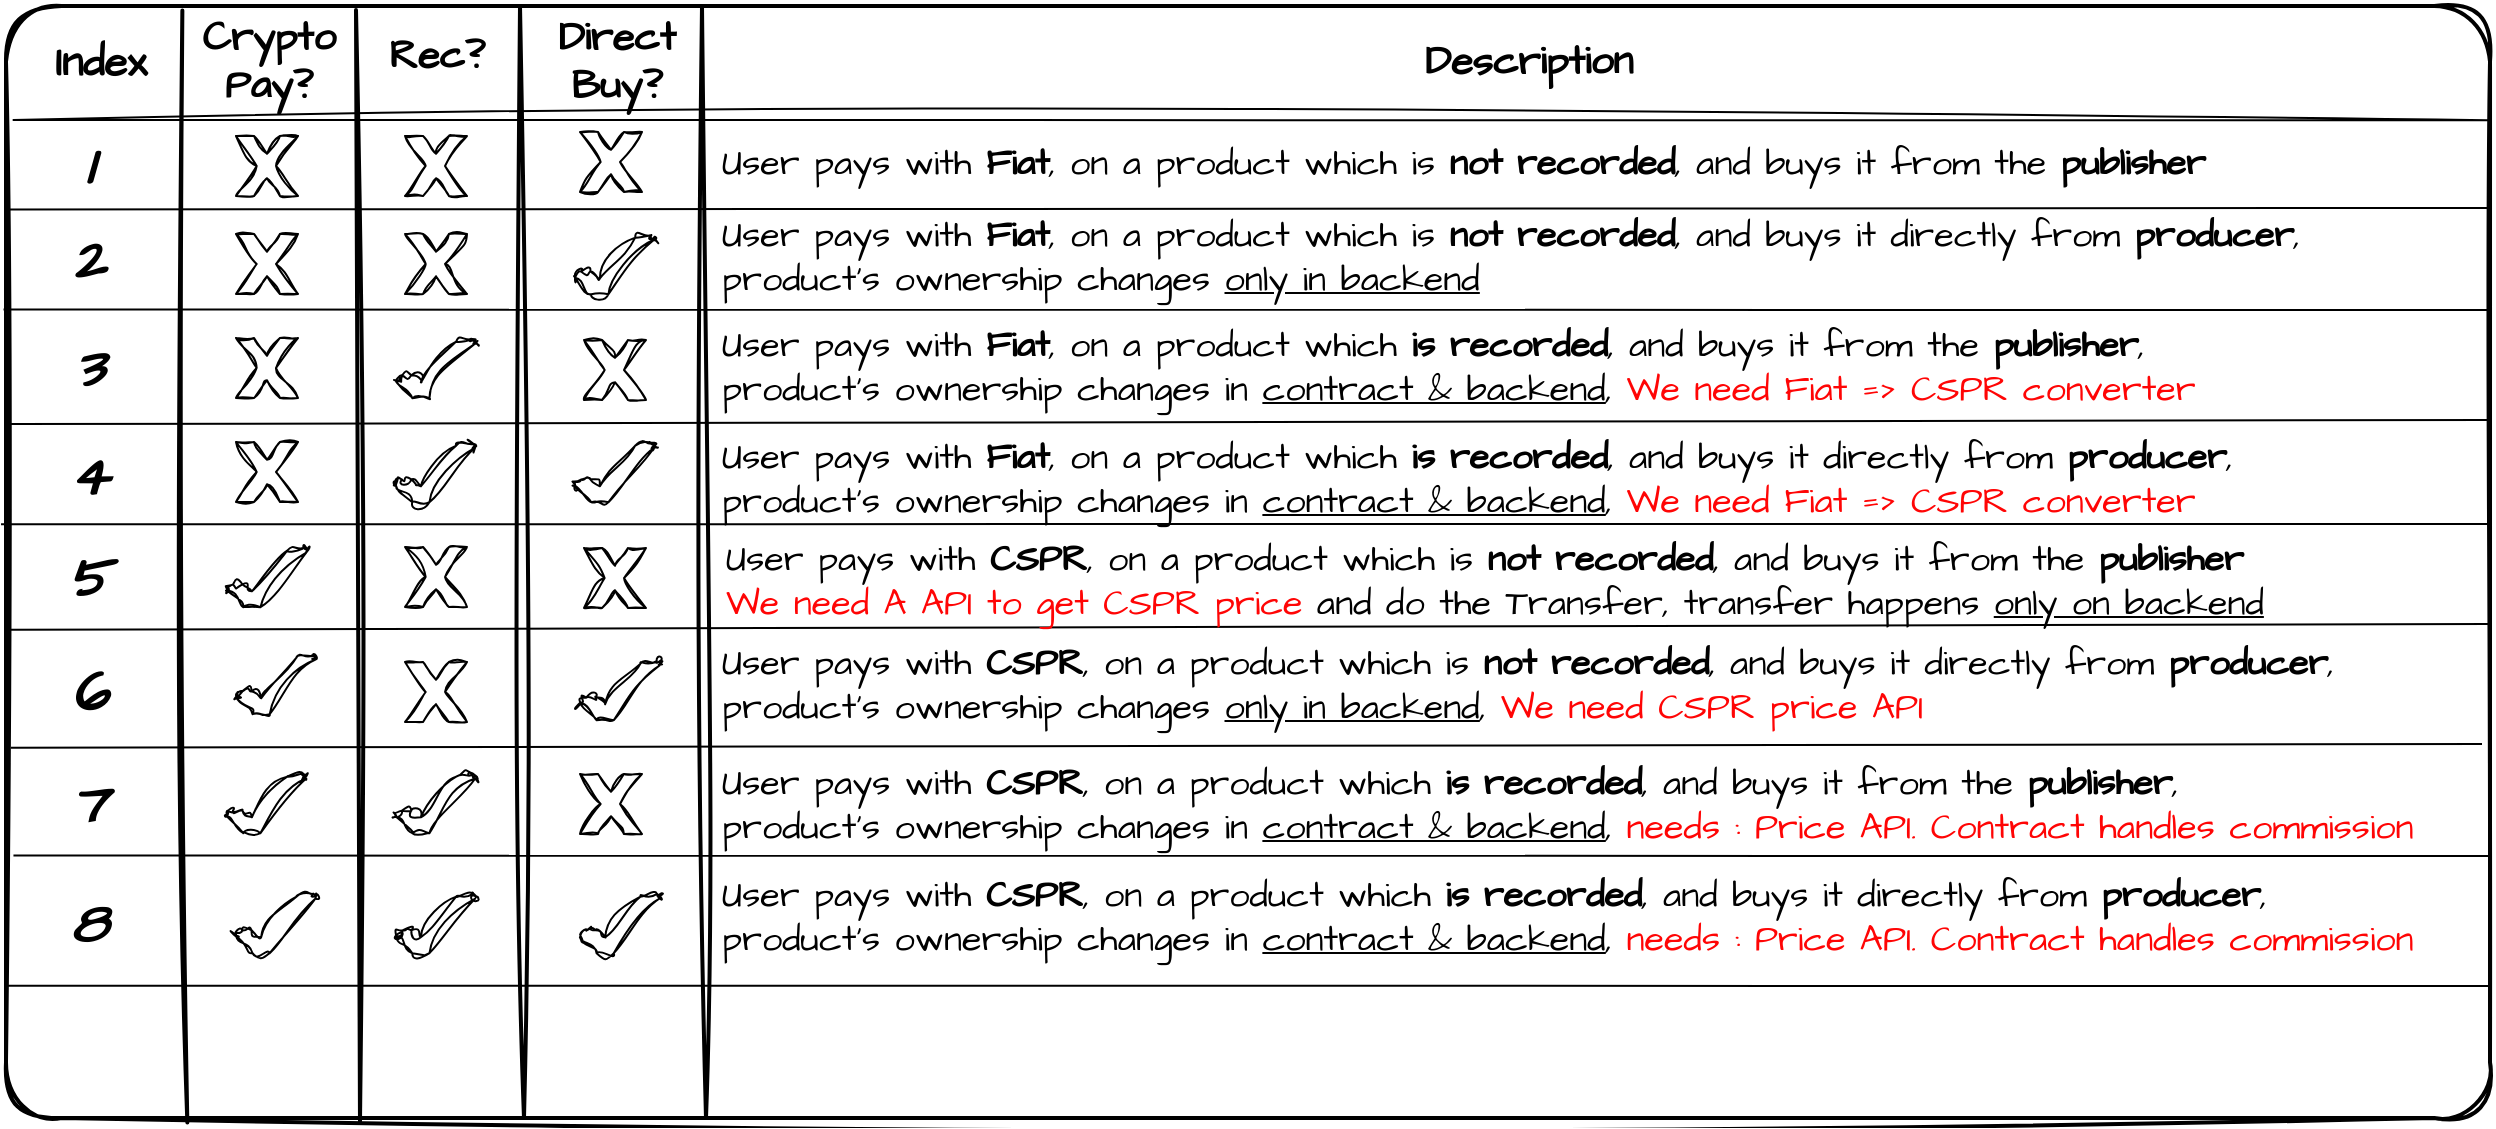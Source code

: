 <mxfile version="21.0.2" type="github">
  <diagram name="Page-1" id="PZljKh_v9Sy79nO4WOEt">
    <mxGraphModel dx="1834" dy="756" grid="0" gridSize="10" guides="1" tooltips="1" connect="1" arrows="1" fold="1" page="0" pageScale="1" pageWidth="827" pageHeight="1169" math="0" shadow="0">
      <root>
        <mxCell id="0" />
        <mxCell id="1" parent="0" />
        <mxCell id="-IJt66C-pTHhGQoxeayv-2" value="" style="rounded=1;whiteSpace=wrap;html=1;sketch=1;hachureGap=4;jiggle=2;curveFitting=1;fontFamily=Architects Daughter;fontSource=https%3A%2F%2Ffonts.googleapis.com%2Fcss%3Ffamily%3DArchitects%2BDaughter;fontSize=20;arcSize=5;strokeWidth=2;" vertex="1" parent="1">
          <mxGeometry x="-228" y="84" width="1242" height="556" as="geometry" />
        </mxCell>
        <mxCell id="-IJt66C-pTHhGQoxeayv-3" value="" style="endArrow=none;html=1;rounded=0;sketch=1;hachureGap=4;jiggle=2;curveFitting=1;fontFamily=Architects Daughter;fontSource=https%3A%2F%2Ffonts.googleapis.com%2Fcss%3Ffamily%3DArchitects%2BDaughter;fontSize=16;entryX=0.071;entryY=0.004;entryDx=0;entryDy=0;entryPerimeter=0;exitX=0.073;exitY=1.004;exitDx=0;exitDy=0;exitPerimeter=0;strokeWidth=2;" edge="1" parent="1" source="-IJt66C-pTHhGQoxeayv-2" target="-IJt66C-pTHhGQoxeayv-2">
          <mxGeometry width="50" height="50" relative="1" as="geometry">
            <mxPoint x="-122" y="31" as="sourcePoint" />
            <mxPoint x="-72" y="-19" as="targetPoint" />
          </mxGeometry>
        </mxCell>
        <mxCell id="-IJt66C-pTHhGQoxeayv-4" value="" style="endArrow=none;html=1;rounded=0;sketch=1;hachureGap=4;jiggle=2;curveFitting=1;fontFamily=Architects Daughter;fontSource=https%3A%2F%2Ffonts.googleapis.com%2Fcss%3Ffamily%3DArchitects%2BDaughter;fontSize=16;entryX=0.071;entryY=0.004;entryDx=0;entryDy=0;entryPerimeter=0;exitX=0.073;exitY=1.004;exitDx=0;exitDy=0;exitPerimeter=0;strokeWidth=2;" edge="1" parent="1">
          <mxGeometry width="50" height="50" relative="1" as="geometry">
            <mxPoint x="31" y="640" as="sourcePoint" />
            <mxPoint x="29" y="84" as="targetPoint" />
          </mxGeometry>
        </mxCell>
        <mxCell id="-IJt66C-pTHhGQoxeayv-5" value="" style="endArrow=none;html=1;rounded=0;sketch=1;hachureGap=4;jiggle=2;curveFitting=1;fontFamily=Architects Daughter;fontSource=https%3A%2F%2Ffonts.googleapis.com%2Fcss%3Ffamily%3DArchitects%2BDaughter;fontSize=16;entryX=0.071;entryY=0.004;entryDx=0;entryDy=0;entryPerimeter=0;exitX=0.073;exitY=1.004;exitDx=0;exitDy=0;exitPerimeter=0;strokeWidth=2;" edge="1" parent="1">
          <mxGeometry width="50" height="50" relative="1" as="geometry">
            <mxPoint x="122" y="640" as="sourcePoint" />
            <mxPoint x="120" y="84" as="targetPoint" />
          </mxGeometry>
        </mxCell>
        <mxCell id="-IJt66C-pTHhGQoxeayv-6" value="" style="endArrow=none;html=1;rounded=0;sketch=1;hachureGap=4;jiggle=2;curveFitting=1;fontFamily=Architects Daughter;fontSource=https%3A%2F%2Ffonts.googleapis.com%2Fcss%3Ffamily%3DArchitects%2BDaughter;fontSize=16;exitX=0.003;exitY=0.099;exitDx=0;exitDy=0;exitPerimeter=0;entryX=0.999;entryY=0.092;entryDx=0;entryDy=0;entryPerimeter=0;" edge="1" parent="1">
          <mxGeometry width="50" height="50" relative="1" as="geometry">
            <mxPoint x="-224.274" y="141.044" as="sourcePoint" />
            <mxPoint x="1012.846" y="141.152" as="targetPoint" />
          </mxGeometry>
        </mxCell>
        <mxCell id="-IJt66C-pTHhGQoxeayv-7" value="Crypto&lt;br&gt;Pay?" style="text;html=1;align=center;verticalAlign=middle;resizable=0;points=[];autosize=1;strokeColor=none;fillColor=none;fontSize=20;fontFamily=Architects Daughter;fontStyle=1" vertex="1" parent="1">
          <mxGeometry x="-140" y="81" width="85" height="60" as="geometry" />
        </mxCell>
        <mxCell id="-IJt66C-pTHhGQoxeayv-8" value="Rec?" style="text;html=1;align=center;verticalAlign=middle;resizable=0;points=[];autosize=1;strokeColor=none;fillColor=none;fontSize=20;fontFamily=Architects Daughter;fontStyle=1" vertex="1" parent="1">
          <mxGeometry x="-46" y="90" width="66" height="36" as="geometry" />
        </mxCell>
        <mxCell id="-IJt66C-pTHhGQoxeayv-9" value="Direct &lt;br&gt;Buy?" style="text;html=1;align=center;verticalAlign=middle;resizable=0;points=[];autosize=1;strokeColor=none;fillColor=none;fontSize=20;fontFamily=Architects Daughter;fontStyle=1" vertex="1" parent="1">
          <mxGeometry x="38" y="81" width="77" height="60" as="geometry" />
        </mxCell>
        <mxCell id="-IJt66C-pTHhGQoxeayv-10" value="&lt;b&gt;Description&lt;/b&gt;" style="text;html=1;align=center;verticalAlign=middle;resizable=0;points=[];autosize=1;strokeColor=none;fillColor=none;fontSize=20;fontFamily=Architects Daughter;" vertex="1" parent="1">
          <mxGeometry x="472" y="93" width="122" height="36" as="geometry" />
        </mxCell>
        <mxCell id="-IJt66C-pTHhGQoxeayv-11" value="" style="endArrow=none;html=1;rounded=0;hachureGap=4;fontFamily=Architects Daughter;fontSource=https%3A%2F%2Ffonts.googleapis.com%2Fcss%3Ffamily%3DArchitects%2BDaughter;fontSize=16;exitX=0.001;exitY=0.183;exitDx=0;exitDy=0;exitPerimeter=0;entryX=0.999;entryY=0.092;entryDx=0;entryDy=0;entryPerimeter=0;strokeWidth=1;" edge="1" parent="1" source="-IJt66C-pTHhGQoxeayv-2">
          <mxGeometry width="50" height="50" relative="1" as="geometry">
            <mxPoint x="-139" y="186" as="sourcePoint" />
            <mxPoint x="1014" y="185" as="targetPoint" />
          </mxGeometry>
        </mxCell>
        <mxCell id="-IJt66C-pTHhGQoxeayv-12" value="" style="endArrow=none;html=1;rounded=0;hachureGap=4;fontFamily=Architects Daughter;fontSource=https%3A%2F%2Ffonts.googleapis.com%2Fcss%3Ffamily%3DArchitects%2BDaughter;fontSize=16;exitX=-0.001;exitY=0.273;exitDx=0;exitDy=0;exitPerimeter=0;entryX=0.999;entryY=0.092;entryDx=0;entryDy=0;entryPerimeter=0;" edge="1" parent="1" source="-IJt66C-pTHhGQoxeayv-2">
          <mxGeometry width="50" height="50" relative="1" as="geometry">
            <mxPoint x="-139" y="237" as="sourcePoint" />
            <mxPoint x="1014" y="236" as="targetPoint" />
          </mxGeometry>
        </mxCell>
        <mxCell id="-IJt66C-pTHhGQoxeayv-13" value="" style="endArrow=none;html=1;rounded=0;hachureGap=4;fontFamily=Architects Daughter;fontSource=https%3A%2F%2Ffonts.googleapis.com%2Fcss%3Ffamily%3DArchitects%2BDaughter;fontSize=16;exitX=0.002;exitY=0.376;exitDx=0;exitDy=0;exitPerimeter=0;entryX=0.999;entryY=0.092;entryDx=0;entryDy=0;entryPerimeter=0;" edge="1" parent="1" source="-IJt66C-pTHhGQoxeayv-2">
          <mxGeometry width="50" height="50" relative="1" as="geometry">
            <mxPoint x="-140" y="292" as="sourcePoint" />
            <mxPoint x="1013" y="291" as="targetPoint" />
          </mxGeometry>
        </mxCell>
        <mxCell id="-IJt66C-pTHhGQoxeayv-14" value="" style="endArrow=none;html=1;rounded=0;hachureGap=4;fontFamily=Architects Daughter;fontSource=https%3A%2F%2Ffonts.googleapis.com%2Fcss%3Ffamily%3DArchitects%2BDaughter;fontSize=16;exitX=-0.002;exitY=0.466;exitDx=0;exitDy=0;exitPerimeter=0;entryX=0.999;entryY=0.092;entryDx=0;entryDy=0;entryPerimeter=0;" edge="1" parent="1" source="-IJt66C-pTHhGQoxeayv-2">
          <mxGeometry width="50" height="50" relative="1" as="geometry">
            <mxPoint x="-140" y="344" as="sourcePoint" />
            <mxPoint x="1013" y="343" as="targetPoint" />
          </mxGeometry>
        </mxCell>
        <mxCell id="-IJt66C-pTHhGQoxeayv-15" value="" style="endArrow=none;html=1;rounded=0;hachureGap=4;fontFamily=Architects Daughter;fontSource=https%3A%2F%2Ffonts.googleapis.com%2Fcss%3Ffamily%3DArchitects%2BDaughter;fontSize=16;exitX=0.002;exitY=0.561;exitDx=0;exitDy=0;exitPerimeter=0;entryX=0.999;entryY=0.092;entryDx=0;entryDy=0;entryPerimeter=0;" edge="1" parent="1" source="-IJt66C-pTHhGQoxeayv-2">
          <mxGeometry width="50" height="50" relative="1" as="geometry">
            <mxPoint x="-140" y="394" as="sourcePoint" />
            <mxPoint x="1013" y="393" as="targetPoint" />
          </mxGeometry>
        </mxCell>
        <mxCell id="-IJt66C-pTHhGQoxeayv-16" value="" style="endArrow=none;html=1;rounded=0;hachureGap=4;fontFamily=Architects Daughter;fontSource=https%3A%2F%2Ffonts.googleapis.com%2Fcss%3Ffamily%3DArchitects%2BDaughter;fontSize=16;exitX=0.002;exitY=0.667;exitDx=0;exitDy=0;exitPerimeter=0;entryX=0.999;entryY=0.092;entryDx=0;entryDy=0;entryPerimeter=0;" edge="1" parent="1" source="-IJt66C-pTHhGQoxeayv-2">
          <mxGeometry width="50" height="50" relative="1" as="geometry">
            <mxPoint x="-143" y="454" as="sourcePoint" />
            <mxPoint x="1010" y="453" as="targetPoint" />
          </mxGeometry>
        </mxCell>
        <mxCell id="-IJt66C-pTHhGQoxeayv-17" value="" style="endArrow=none;html=1;rounded=0;hachureGap=4;fontFamily=Architects Daughter;fontSource=https%3A%2F%2Ffonts.googleapis.com%2Fcss%3Ffamily%3DArchitects%2BDaughter;fontSize=16;exitX=0.003;exitY=0.764;exitDx=0;exitDy=0;exitPerimeter=0;entryX=0.999;entryY=0.092;entryDx=0;entryDy=0;entryPerimeter=0;" edge="1" parent="1" source="-IJt66C-pTHhGQoxeayv-2">
          <mxGeometry width="50" height="50" relative="1" as="geometry">
            <mxPoint x="-140" y="510" as="sourcePoint" />
            <mxPoint x="1013" y="509" as="targetPoint" />
          </mxGeometry>
        </mxCell>
        <mxCell id="-IJt66C-pTHhGQoxeayv-18" value="" style="endArrow=none;html=1;rounded=0;hachureGap=4;fontFamily=Architects Daughter;fontSource=https%3A%2F%2Ffonts.googleapis.com%2Fcss%3Ffamily%3DArchitects%2BDaughter;fontSize=16;exitX=0;exitY=0.881;exitDx=0;exitDy=0;exitPerimeter=0;entryX=0.999;entryY=0.092;entryDx=0;entryDy=0;entryPerimeter=0;" edge="1" parent="1" source="-IJt66C-pTHhGQoxeayv-2">
          <mxGeometry width="50" height="50" relative="1" as="geometry">
            <mxPoint x="-140" y="575" as="sourcePoint" />
            <mxPoint x="1013" y="574" as="targetPoint" />
          </mxGeometry>
        </mxCell>
        <mxCell id="-IJt66C-pTHhGQoxeayv-19" value="" style="endArrow=none;html=1;rounded=0;sketch=1;hachureGap=4;jiggle=2;curveFitting=1;fontFamily=Architects Daughter;fontSource=https%3A%2F%2Ffonts.googleapis.com%2Fcss%3Ffamily%3DArchitects%2BDaughter;fontSize=16;entryX=0.071;entryY=0.004;entryDx=0;entryDy=0;entryPerimeter=0;exitX=0.073;exitY=1.004;exitDx=0;exitDy=0;exitPerimeter=0;strokeWidth=2;" edge="1" parent="1">
          <mxGeometry width="50" height="50" relative="1" as="geometry">
            <mxPoint x="-51" y="642" as="sourcePoint" />
            <mxPoint x="-53" y="86" as="targetPoint" />
          </mxGeometry>
        </mxCell>
        <mxCell id="-IJt66C-pTHhGQoxeayv-20" value="Index" style="text;html=1;align=center;verticalAlign=middle;resizable=0;points=[];autosize=1;strokeColor=none;fillColor=none;fontSize=21;fontFamily=Architects Daughter;fontStyle=1" vertex="1" parent="1">
          <mxGeometry x="-213" y="93" width="64" height="37" as="geometry" />
        </mxCell>
        <mxCell id="-IJt66C-pTHhGQoxeayv-22" value="&lt;font style=&quot;font-size: 28px;&quot;&gt;&lt;b style=&quot;font-size: 28px;&quot;&gt;&lt;i style=&quot;font-size: 28px;&quot;&gt;1&lt;/i&gt;&lt;/b&gt;&lt;/font&gt;" style="text;html=1;align=center;verticalAlign=middle;resizable=0;points=[];autosize=1;strokeColor=none;fillColor=none;fontSize=28;fontFamily=Architects Daughter;" vertex="1" parent="1">
          <mxGeometry x="-198" y="141" width="22" height="46" as="geometry" />
        </mxCell>
        <mxCell id="-IJt66C-pTHhGQoxeayv-23" value="&lt;span style=&quot;font-size: 28px;&quot;&gt;&lt;b style=&quot;font-size: 28px;&quot;&gt;&lt;i style=&quot;font-size: 28px;&quot;&gt;2&lt;/i&gt;&lt;/b&gt;&lt;/span&gt;" style="text;html=1;align=center;verticalAlign=middle;resizable=0;points=[];autosize=1;strokeColor=none;fillColor=none;fontSize=28;fontFamily=Architects Daughter;" vertex="1" parent="1">
          <mxGeometry x="-204" y="188" width="34" height="46" as="geometry" />
        </mxCell>
        <mxCell id="-IJt66C-pTHhGQoxeayv-24" value="&lt;span style=&quot;font-size: 28px;&quot;&gt;&lt;b style=&quot;font-size: 28px;&quot;&gt;&lt;i style=&quot;font-size: 28px;&quot;&gt;3&lt;/i&gt;&lt;/b&gt;&lt;/span&gt;" style="text;html=1;align=center;verticalAlign=middle;resizable=0;points=[];autosize=1;strokeColor=none;fillColor=none;fontSize=28;fontFamily=Architects Daughter;" vertex="1" parent="1">
          <mxGeometry x="-203" y="242" width="32" height="46" as="geometry" />
        </mxCell>
        <mxCell id="-IJt66C-pTHhGQoxeayv-25" value="&lt;span style=&quot;font-size: 28px;&quot;&gt;&lt;b style=&quot;font-size: 28px;&quot;&gt;&lt;i style=&quot;font-size: 28px;&quot;&gt;4&lt;/i&gt;&lt;/b&gt;&lt;/span&gt;" style="text;html=1;align=center;verticalAlign=middle;resizable=0;points=[];autosize=1;strokeColor=none;fillColor=none;fontSize=28;fontFamily=Architects Daughter;" vertex="1" parent="1">
          <mxGeometry x="-205.5" y="296" width="37" height="46" as="geometry" />
        </mxCell>
        <mxCell id="-IJt66C-pTHhGQoxeayv-26" value="&lt;span style=&quot;font-size: 28px;&quot;&gt;&lt;b style=&quot;font-size: 28px;&quot;&gt;&lt;i style=&quot;font-size: 28px;&quot;&gt;5&lt;/i&gt;&lt;/b&gt;&lt;/span&gt;" style="text;html=1;align=center;verticalAlign=middle;resizable=0;points=[];autosize=1;strokeColor=none;fillColor=none;fontSize=28;fontFamily=Architects Daughter;" vertex="1" parent="1">
          <mxGeometry x="-206" y="347" width="38" height="46" as="geometry" />
        </mxCell>
        <mxCell id="-IJt66C-pTHhGQoxeayv-27" value="&lt;span style=&quot;font-size: 28px;&quot;&gt;&lt;b style=&quot;font-size: 28px;&quot;&gt;&lt;i style=&quot;font-size: 28px;&quot;&gt;6&lt;/i&gt;&lt;/b&gt;&lt;/span&gt;" style="text;html=1;align=center;verticalAlign=middle;resizable=0;points=[];autosize=1;strokeColor=none;fillColor=none;fontSize=28;fontFamily=Architects Daughter;" vertex="1" parent="1">
          <mxGeometry x="-205" y="404" width="36" height="46" as="geometry" />
        </mxCell>
        <mxCell id="-IJt66C-pTHhGQoxeayv-28" value="&lt;span style=&quot;font-size: 28px;&quot;&gt;&lt;b style=&quot;font-size: 28px;&quot;&gt;&lt;i style=&quot;font-size: 28px;&quot;&gt;7&lt;/i&gt;&lt;/b&gt;&lt;/span&gt;" style="text;html=1;align=center;verticalAlign=middle;resizable=0;points=[];autosize=1;strokeColor=none;fillColor=none;fontSize=28;fontFamily=Architects Daughter;" vertex="1" parent="1">
          <mxGeometry x="-204.5" y="460" width="35" height="46" as="geometry" />
        </mxCell>
        <mxCell id="-IJt66C-pTHhGQoxeayv-29" value="&lt;span style=&quot;font-size: 28px;&quot;&gt;&lt;b style=&quot;font-size: 28px;&quot;&gt;&lt;i style=&quot;font-size: 28px;&quot;&gt;8&lt;/i&gt;&lt;/b&gt;&lt;/span&gt;" style="text;html=1;align=center;verticalAlign=middle;resizable=0;points=[];autosize=1;strokeColor=none;fillColor=none;fontSize=28;fontFamily=Architects Daughter;" vertex="1" parent="1">
          <mxGeometry x="-205" y="520" width="36" height="46" as="geometry" />
        </mxCell>
        <mxCell id="-IJt66C-pTHhGQoxeayv-34" value="" style="verticalLabelPosition=bottom;verticalAlign=top;html=1;shape=mxgraph.basic.x;sketch=1;hachureGap=4;jiggle=2;curveFitting=1;fontFamily=Architects Daughter;fontSource=https%3A%2F%2Ffonts.googleapis.com%2Fcss%3Ffamily%3DArchitects%2BDaughter;fontSize=20;" vertex="1" parent="1">
          <mxGeometry x="-113" y="149" width="31" height="30" as="geometry" />
        </mxCell>
        <mxCell id="-IJt66C-pTHhGQoxeayv-35" value="" style="verticalLabelPosition=bottom;verticalAlign=top;html=1;shape=mxgraph.basic.x;sketch=1;hachureGap=4;jiggle=2;curveFitting=1;fontFamily=Architects Daughter;fontSource=https%3A%2F%2Ffonts.googleapis.com%2Fcss%3Ffamily%3DArchitects%2BDaughter;fontSize=20;" vertex="1" parent="1">
          <mxGeometry x="-113" y="198" width="31" height="30" as="geometry" />
        </mxCell>
        <mxCell id="-IJt66C-pTHhGQoxeayv-36" value="" style="verticalLabelPosition=bottom;verticalAlign=top;html=1;shape=mxgraph.basic.x;sketch=1;hachureGap=4;jiggle=2;curveFitting=1;fontFamily=Architects Daughter;fontSource=https%3A%2F%2Ffonts.googleapis.com%2Fcss%3Ffamily%3DArchitects%2BDaughter;fontSize=20;" vertex="1" parent="1">
          <mxGeometry x="-113" y="250" width="31" height="30" as="geometry" />
        </mxCell>
        <mxCell id="-IJt66C-pTHhGQoxeayv-37" value="" style="verticalLabelPosition=bottom;verticalAlign=top;html=1;shape=mxgraph.basic.x;sketch=1;hachureGap=4;jiggle=2;curveFitting=1;fontFamily=Architects Daughter;fontSource=https%3A%2F%2Ffonts.googleapis.com%2Fcss%3Ffamily%3DArchitects%2BDaughter;fontSize=20;" vertex="1" parent="1">
          <mxGeometry x="-113" y="302" width="31" height="30" as="geometry" />
        </mxCell>
        <mxCell id="-IJt66C-pTHhGQoxeayv-38" value="" style="verticalLabelPosition=bottom;verticalAlign=top;html=1;shape=mxgraph.basic.tick;sketch=1;hachureGap=4;jiggle=2;curveFitting=1;fontFamily=Architects Daughter;fontSource=https%3A%2F%2Ffonts.googleapis.com%2Fcss%3Ffamily%3DArchitects%2BDaughter;fontSize=20;" vertex="1" parent="1">
          <mxGeometry x="-117.62" y="354.5" width="40.25" height="31" as="geometry" />
        </mxCell>
        <mxCell id="-IJt66C-pTHhGQoxeayv-39" value="" style="verticalLabelPosition=bottom;verticalAlign=top;html=1;shape=mxgraph.basic.tick;sketch=1;hachureGap=4;jiggle=2;curveFitting=1;fontFamily=Architects Daughter;fontSource=https%3A%2F%2Ffonts.googleapis.com%2Fcss%3Ffamily%3DArchitects%2BDaughter;fontSize=20;" vertex="1" parent="1">
          <mxGeometry x="-113" y="408" width="40.25" height="31" as="geometry" />
        </mxCell>
        <mxCell id="-IJt66C-pTHhGQoxeayv-40" value="" style="verticalLabelPosition=bottom;verticalAlign=top;html=1;shape=mxgraph.basic.tick;sketch=1;hachureGap=4;jiggle=2;curveFitting=1;fontFamily=Architects Daughter;fontSource=https%3A%2F%2Ffonts.googleapis.com%2Fcss%3Ffamily%3DArchitects%2BDaughter;fontSize=20;" vertex="1" parent="1">
          <mxGeometry x="-117.62" y="467.5" width="40.25" height="31" as="geometry" />
        </mxCell>
        <mxCell id="-IJt66C-pTHhGQoxeayv-41" value="" style="verticalLabelPosition=bottom;verticalAlign=top;html=1;shape=mxgraph.basic.tick;sketch=1;hachureGap=4;jiggle=2;curveFitting=1;fontFamily=Architects Daughter;fontSource=https%3A%2F%2Ffonts.googleapis.com%2Fcss%3Ffamily%3DArchitects%2BDaughter;fontSize=20;" vertex="1" parent="1">
          <mxGeometry x="-113" y="527.5" width="40.25" height="31" as="geometry" />
        </mxCell>
        <mxCell id="-IJt66C-pTHhGQoxeayv-42" value="" style="verticalLabelPosition=bottom;verticalAlign=top;html=1;shape=mxgraph.basic.x;sketch=1;hachureGap=4;jiggle=2;curveFitting=1;fontFamily=Architects Daughter;fontSource=https%3A%2F%2Ffonts.googleapis.com%2Fcss%3Ffamily%3DArchitects%2BDaughter;fontSize=20;" vertex="1" parent="1">
          <mxGeometry x="-28.5" y="149" width="31" height="30" as="geometry" />
        </mxCell>
        <mxCell id="-IJt66C-pTHhGQoxeayv-43" value="" style="verticalLabelPosition=bottom;verticalAlign=top;html=1;shape=mxgraph.basic.x;sketch=1;hachureGap=4;jiggle=2;curveFitting=1;fontFamily=Architects Daughter;fontSource=https%3A%2F%2Ffonts.googleapis.com%2Fcss%3Ffamily%3DArchitects%2BDaughter;fontSize=20;" vertex="1" parent="1">
          <mxGeometry x="-28.5" y="198" width="31" height="30" as="geometry" />
        </mxCell>
        <mxCell id="-IJt66C-pTHhGQoxeayv-44" value="" style="verticalLabelPosition=bottom;verticalAlign=top;html=1;shape=mxgraph.basic.x;sketch=1;hachureGap=4;jiggle=2;curveFitting=1;fontFamily=Architects Daughter;fontSource=https%3A%2F%2Ffonts.googleapis.com%2Fcss%3Ffamily%3DArchitects%2BDaughter;fontSize=20;" vertex="1" parent="1">
          <mxGeometry x="-28.5" y="354.5" width="31" height="30" as="geometry" />
        </mxCell>
        <mxCell id="-IJt66C-pTHhGQoxeayv-45" value="" style="verticalLabelPosition=bottom;verticalAlign=top;html=1;shape=mxgraph.basic.x;sketch=1;hachureGap=4;jiggle=2;curveFitting=1;fontFamily=Architects Daughter;fontSource=https%3A%2F%2Ffonts.googleapis.com%2Fcss%3Ffamily%3DArchitects%2BDaughter;fontSize=20;" vertex="1" parent="1">
          <mxGeometry x="-28.5" y="412" width="31" height="30" as="geometry" />
        </mxCell>
        <mxCell id="-IJt66C-pTHhGQoxeayv-46" value="" style="verticalLabelPosition=bottom;verticalAlign=top;html=1;shape=mxgraph.basic.tick;sketch=1;hachureGap=4;jiggle=2;curveFitting=1;fontFamily=Architects Daughter;fontSource=https%3A%2F%2Ffonts.googleapis.com%2Fcss%3Ffamily%3DArchitects%2BDaughter;fontSize=20;" vertex="1" parent="1">
          <mxGeometry x="-33.13" y="250" width="40.25" height="31" as="geometry" />
        </mxCell>
        <mxCell id="-IJt66C-pTHhGQoxeayv-47" value="" style="verticalLabelPosition=bottom;verticalAlign=top;html=1;shape=mxgraph.basic.tick;sketch=1;hachureGap=4;jiggle=2;curveFitting=1;fontFamily=Architects Daughter;fontSource=https%3A%2F%2Ffonts.googleapis.com%2Fcss%3Ffamily%3DArchitects%2BDaughter;fontSize=20;" vertex="1" parent="1">
          <mxGeometry x="-33.13" y="302" width="40.25" height="31" as="geometry" />
        </mxCell>
        <mxCell id="-IJt66C-pTHhGQoxeayv-48" value="" style="verticalLabelPosition=bottom;verticalAlign=top;html=1;shape=mxgraph.basic.tick;sketch=1;hachureGap=4;jiggle=2;curveFitting=1;fontFamily=Architects Daughter;fontSource=https%3A%2F%2Ffonts.googleapis.com%2Fcss%3Ffamily%3DArchitects%2BDaughter;fontSize=20;" vertex="1" parent="1">
          <mxGeometry x="-33.13" y="467.5" width="40.25" height="31" as="geometry" />
        </mxCell>
        <mxCell id="-IJt66C-pTHhGQoxeayv-49" value="" style="verticalLabelPosition=bottom;verticalAlign=top;html=1;shape=mxgraph.basic.tick;sketch=1;hachureGap=4;jiggle=2;curveFitting=1;fontFamily=Architects Daughter;fontSource=https%3A%2F%2Ffonts.googleapis.com%2Fcss%3Ffamily%3DArchitects%2BDaughter;fontSize=20;" vertex="1" parent="1">
          <mxGeometry x="-33.13" y="527.5" width="40.25" height="31" as="geometry" />
        </mxCell>
        <mxCell id="-IJt66C-pTHhGQoxeayv-50" value="" style="verticalLabelPosition=bottom;verticalAlign=top;html=1;shape=mxgraph.basic.x;sketch=1;hachureGap=4;jiggle=2;curveFitting=1;fontFamily=Architects Daughter;fontSource=https%3A%2F%2Ffonts.googleapis.com%2Fcss%3Ffamily%3DArchitects%2BDaughter;fontSize=20;" vertex="1" parent="1">
          <mxGeometry x="59" y="147" width="31" height="30" as="geometry" />
        </mxCell>
        <mxCell id="-IJt66C-pTHhGQoxeayv-51" value="" style="verticalLabelPosition=bottom;verticalAlign=top;html=1;shape=mxgraph.basic.x;sketch=1;hachureGap=4;jiggle=2;curveFitting=1;fontFamily=Architects Daughter;fontSource=https%3A%2F%2Ffonts.googleapis.com%2Fcss%3Ffamily%3DArchitects%2BDaughter;fontSize=20;" vertex="1" parent="1">
          <mxGeometry x="61" y="251" width="31" height="30" as="geometry" />
        </mxCell>
        <mxCell id="-IJt66C-pTHhGQoxeayv-52" value="" style="verticalLabelPosition=bottom;verticalAlign=top;html=1;shape=mxgraph.basic.x;sketch=1;hachureGap=4;jiggle=2;curveFitting=1;fontFamily=Architects Daughter;fontSource=https%3A%2F%2Ffonts.googleapis.com%2Fcss%3Ffamily%3DArchitects%2BDaughter;fontSize=20;" vertex="1" parent="1">
          <mxGeometry x="61" y="355" width="31" height="30" as="geometry" />
        </mxCell>
        <mxCell id="-IJt66C-pTHhGQoxeayv-53" value="" style="verticalLabelPosition=bottom;verticalAlign=top;html=1;shape=mxgraph.basic.x;sketch=1;hachureGap=4;jiggle=2;curveFitting=1;fontFamily=Architects Daughter;fontSource=https%3A%2F%2Ffonts.googleapis.com%2Fcss%3Ffamily%3DArchitects%2BDaughter;fontSize=20;" vertex="1" parent="1">
          <mxGeometry x="59" y="468" width="31" height="30" as="geometry" />
        </mxCell>
        <mxCell id="-IJt66C-pTHhGQoxeayv-54" value="" style="verticalLabelPosition=bottom;verticalAlign=top;html=1;shape=mxgraph.basic.tick;sketch=1;hachureGap=4;jiggle=2;curveFitting=1;fontFamily=Architects Daughter;fontSource=https%3A%2F%2Ffonts.googleapis.com%2Fcss%3Ffamily%3DArchitects%2BDaughter;fontSize=20;" vertex="1" parent="1">
          <mxGeometry x="56.38" y="198" width="40.25" height="31" as="geometry" />
        </mxCell>
        <mxCell id="-IJt66C-pTHhGQoxeayv-55" value="" style="verticalLabelPosition=bottom;verticalAlign=top;html=1;shape=mxgraph.basic.tick;sketch=1;hachureGap=4;jiggle=2;curveFitting=1;fontFamily=Architects Daughter;fontSource=https%3A%2F%2Ffonts.googleapis.com%2Fcss%3Ffamily%3DArchitects%2BDaughter;fontSize=20;" vertex="1" parent="1">
          <mxGeometry x="56.38" y="302" width="40.25" height="31" as="geometry" />
        </mxCell>
        <mxCell id="-IJt66C-pTHhGQoxeayv-56" value="" style="verticalLabelPosition=bottom;verticalAlign=top;html=1;shape=mxgraph.basic.tick;sketch=1;hachureGap=4;jiggle=2;curveFitting=1;fontFamily=Architects Daughter;fontSource=https%3A%2F%2Ffonts.googleapis.com%2Fcss%3Ffamily%3DArchitects%2BDaughter;fontSize=20;" vertex="1" parent="1">
          <mxGeometry x="59" y="411" width="40.25" height="31" as="geometry" />
        </mxCell>
        <mxCell id="-IJt66C-pTHhGQoxeayv-57" value="" style="verticalLabelPosition=bottom;verticalAlign=top;html=1;shape=mxgraph.basic.tick;sketch=1;hachureGap=4;jiggle=2;curveFitting=1;fontFamily=Architects Daughter;fontSource=https%3A%2F%2Ffonts.googleapis.com%2Fcss%3Ffamily%3DArchitects%2BDaughter;fontSize=20;" vertex="1" parent="1">
          <mxGeometry x="59" y="527.5" width="40.25" height="31" as="geometry" />
        </mxCell>
        <mxCell id="-IJt66C-pTHhGQoxeayv-58" value="User pays with &lt;b&gt;Fiat&lt;/b&gt;, on a product which is &lt;b&gt;not recorded&lt;/b&gt;, and buys it from the &lt;b&gt;publisher&lt;/b&gt;" style="text;html=1;align=left;verticalAlign=middle;resizable=0;points=[];autosize=1;strokeColor=none;fillColor=none;fontSize=18;fontFamily=Architects Daughter;fontStyle=0" vertex="1" parent="1">
          <mxGeometry x="128" y="145" width="760" height="34" as="geometry" />
        </mxCell>
        <mxCell id="-IJt66C-pTHhGQoxeayv-60" value="User pays with &lt;b&gt;Fiat&lt;/b&gt;, on a product which is &lt;b&gt;not recorded&lt;/b&gt;, and buys it directly from &lt;b&gt;producer&lt;/b&gt;, &lt;br style=&quot;font-size: 18px;&quot;&gt;product&#39;s ownership changes &lt;u&gt;only in backend&lt;/u&gt;" style="text;html=1;align=left;verticalAlign=middle;resizable=0;points=[];autosize=1;strokeColor=none;fillColor=none;fontSize=18;fontFamily=Architects Daughter;fontStyle=0" vertex="1" parent="1">
          <mxGeometry x="128" y="181" width="807" height="55" as="geometry" />
        </mxCell>
        <mxCell id="-IJt66C-pTHhGQoxeayv-61" value="User pays with &lt;b&gt;Fiat&lt;/b&gt;, on a product which &lt;b&gt;is recorded&lt;/b&gt;, and buys it from the &lt;b&gt;publisher&lt;/b&gt;, &lt;br style=&quot;font-size: 18px;&quot;&gt;product&#39;s ownership changes in &lt;u&gt;contract &amp;amp; backend&lt;/u&gt;, &lt;font color=&quot;#ff0505&quot;&gt;We need Fiat =&amp;gt; CSPR converter&lt;/font&gt;" style="text;html=1;align=left;verticalAlign=middle;resizable=0;points=[];autosize=1;strokeColor=none;fillColor=none;fontSize=18;fontFamily=Architects Daughter;fontStyle=0" vertex="1" parent="1">
          <mxGeometry x="128" y="236" width="755" height="55" as="geometry" />
        </mxCell>
        <mxCell id="-IJt66C-pTHhGQoxeayv-62" value="User pays with &lt;b&gt;Fiat&lt;/b&gt;, on a product which &lt;b&gt;is recorded&lt;/b&gt;, and buys it directly from &lt;b&gt;producer&lt;/b&gt;, &lt;br style=&quot;font-size: 18px;&quot;&gt;product&#39;s ownership changes in &lt;u&gt;contract &amp;amp; backend&lt;/u&gt;, &lt;font color=&quot;#ff0505&quot;&gt;We need Fiat =&amp;gt; CSPR converter&lt;/font&gt;" style="text;html=1;align=left;verticalAlign=middle;resizable=0;points=[];autosize=1;strokeColor=none;fillColor=none;fontSize=18;fontFamily=Architects Daughter;fontStyle=0" vertex="1" parent="1">
          <mxGeometry x="128" y="292" width="774" height="55" as="geometry" />
        </mxCell>
        <mxCell id="-IJt66C-pTHhGQoxeayv-64" value="User pays with &lt;b&gt;CSPR&lt;/b&gt;, on a product which is &lt;b&gt;not recorded&lt;/b&gt;, and buys it from the &lt;b&gt;publisher&lt;/b&gt;&lt;br&gt;&lt;font color=&quot;#ff0505&quot;&gt;We need A API to get CSPR price&lt;/font&gt; and do the Transfer, transfer happens &lt;u&gt;only on backend&lt;/u&gt;" style="text;html=1;align=left;verticalAlign=middle;resizable=0;points=[];autosize=1;strokeColor=none;fillColor=none;fontSize=18;fontFamily=Architects Daughter;fontStyle=0" vertex="1" parent="1">
          <mxGeometry x="130" y="343" width="787" height="55" as="geometry" />
        </mxCell>
        <mxCell id="-IJt66C-pTHhGQoxeayv-65" value="User pays with &lt;b&gt;CSPR&lt;/b&gt;, on a product which is &lt;b&gt;not recorded&lt;/b&gt;, and buys it directly from &lt;b&gt;producer&lt;/b&gt;, &lt;br style=&quot;font-size: 18px;&quot;&gt;product&#39;s ownership changes &lt;u&gt;only in backend&lt;/u&gt;, &lt;font color=&quot;#ff0505&quot;&gt;We need CSPR price API&lt;/font&gt;" style="text;html=1;align=left;verticalAlign=middle;resizable=0;points=[];autosize=1;strokeColor=none;fillColor=none;fontSize=18;fontFamily=Architects Daughter;fontStyle=0" vertex="1" parent="1">
          <mxGeometry x="128" y="395" width="824" height="55" as="geometry" />
        </mxCell>
        <mxCell id="-IJt66C-pTHhGQoxeayv-67" value="User pays with &lt;b&gt;CSPR&lt;/b&gt;, on a product which &lt;b&gt;is recorded&lt;/b&gt;, and buys it from the &lt;b&gt;publisher&lt;/b&gt;, &lt;br style=&quot;font-size: 18px;&quot;&gt;product&#39;s ownership changes in &lt;u&gt;contract &amp;amp; backend&lt;/u&gt;, &lt;font color=&quot;#ff0505&quot;&gt;needs : Price API. Contract handles commission&lt;/font&gt;" style="text;html=1;align=left;verticalAlign=middle;resizable=0;points=[];autosize=1;strokeColor=none;fillColor=none;fontSize=18;fontFamily=Architects Daughter;fontStyle=0" vertex="1" parent="1">
          <mxGeometry x="128" y="455.5" width="864" height="55" as="geometry" />
        </mxCell>
        <mxCell id="-IJt66C-pTHhGQoxeayv-68" value="User pays with &lt;b&gt;CSPR&lt;/b&gt;, on a product which &lt;b&gt;is recorded&lt;/b&gt;, and buys it directly from &lt;b&gt;producer&lt;/b&gt;, &lt;br style=&quot;font-size: 18px;&quot;&gt;product&#39;s ownership changes in &lt;u&gt;contract &amp;amp; backend&lt;/u&gt;, &lt;font color=&quot;#ff0505&quot;&gt;needs : Price API. Contract handles commission&lt;/font&gt;" style="text;html=1;align=left;verticalAlign=middle;resizable=0;points=[];autosize=1;strokeColor=none;fillColor=none;fontSize=18;fontFamily=Architects Daughter;fontStyle=0" vertex="1" parent="1">
          <mxGeometry x="128" y="511" width="864" height="55" as="geometry" />
        </mxCell>
      </root>
    </mxGraphModel>
  </diagram>
</mxfile>
